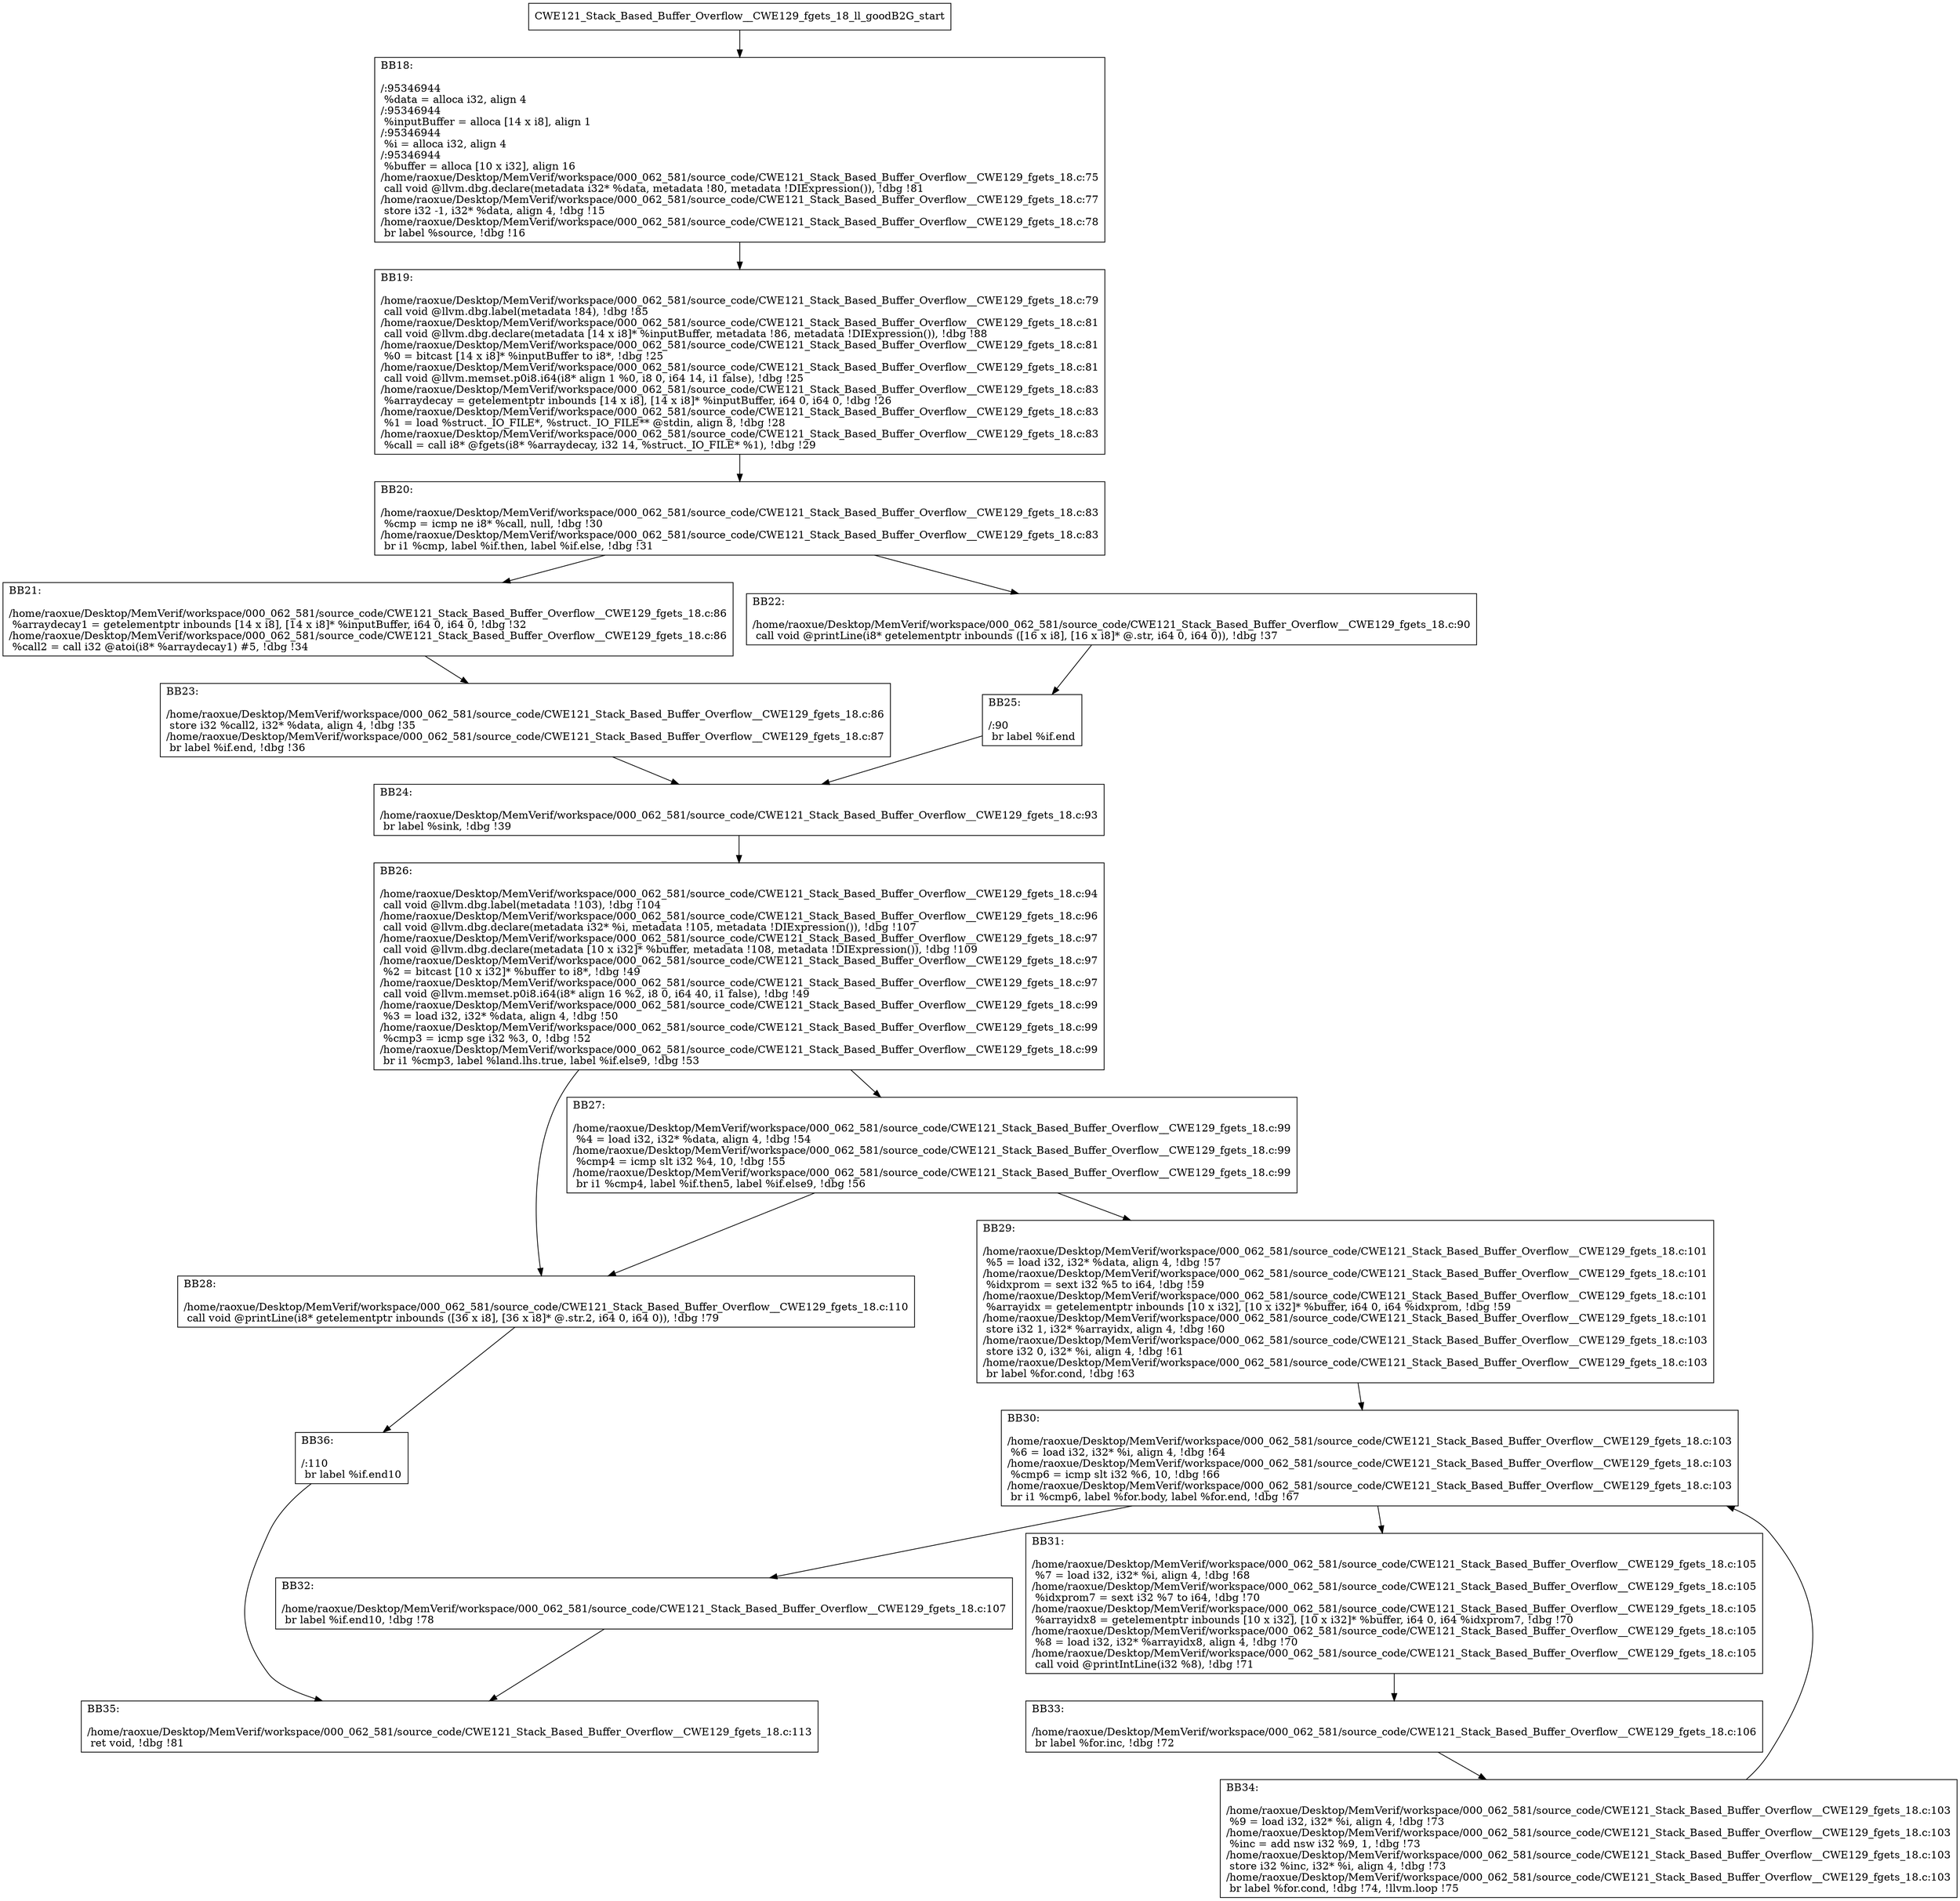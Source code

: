 digraph "CFG for'CWE121_Stack_Based_Buffer_Overflow__CWE129_fgets_18_ll_goodB2G' function" {
	BBCWE121_Stack_Based_Buffer_Overflow__CWE129_fgets_18_ll_goodB2G_start[shape=record,label="{CWE121_Stack_Based_Buffer_Overflow__CWE129_fgets_18_ll_goodB2G_start}"];
	BBCWE121_Stack_Based_Buffer_Overflow__CWE129_fgets_18_ll_goodB2G_start-> CWE121_Stack_Based_Buffer_Overflow__CWE129_fgets_18_ll_goodB2GBB18;
	CWE121_Stack_Based_Buffer_Overflow__CWE129_fgets_18_ll_goodB2GBB18 [shape=record, label="{BB18:\l\l/:95346944\l
  %data = alloca i32, align 4\l
/:95346944\l
  %inputBuffer = alloca [14 x i8], align 1\l
/:95346944\l
  %i = alloca i32, align 4\l
/:95346944\l
  %buffer = alloca [10 x i32], align 16\l
/home/raoxue/Desktop/MemVerif/workspace/000_062_581/source_code/CWE121_Stack_Based_Buffer_Overflow__CWE129_fgets_18.c:75\l
  call void @llvm.dbg.declare(metadata i32* %data, metadata !80, metadata !DIExpression()), !dbg !81\l
/home/raoxue/Desktop/MemVerif/workspace/000_062_581/source_code/CWE121_Stack_Based_Buffer_Overflow__CWE129_fgets_18.c:77\l
  store i32 -1, i32* %data, align 4, !dbg !15\l
/home/raoxue/Desktop/MemVerif/workspace/000_062_581/source_code/CWE121_Stack_Based_Buffer_Overflow__CWE129_fgets_18.c:78\l
  br label %source, !dbg !16\l
}"];
	CWE121_Stack_Based_Buffer_Overflow__CWE129_fgets_18_ll_goodB2GBB18-> CWE121_Stack_Based_Buffer_Overflow__CWE129_fgets_18_ll_goodB2GBB19;
	CWE121_Stack_Based_Buffer_Overflow__CWE129_fgets_18_ll_goodB2GBB19 [shape=record, label="{BB19:\l\l/home/raoxue/Desktop/MemVerif/workspace/000_062_581/source_code/CWE121_Stack_Based_Buffer_Overflow__CWE129_fgets_18.c:79\l
  call void @llvm.dbg.label(metadata !84), !dbg !85\l
/home/raoxue/Desktop/MemVerif/workspace/000_062_581/source_code/CWE121_Stack_Based_Buffer_Overflow__CWE129_fgets_18.c:81\l
  call void @llvm.dbg.declare(metadata [14 x i8]* %inputBuffer, metadata !86, metadata !DIExpression()), !dbg !88\l
/home/raoxue/Desktop/MemVerif/workspace/000_062_581/source_code/CWE121_Stack_Based_Buffer_Overflow__CWE129_fgets_18.c:81\l
  %0 = bitcast [14 x i8]* %inputBuffer to i8*, !dbg !25\l
/home/raoxue/Desktop/MemVerif/workspace/000_062_581/source_code/CWE121_Stack_Based_Buffer_Overflow__CWE129_fgets_18.c:81\l
  call void @llvm.memset.p0i8.i64(i8* align 1 %0, i8 0, i64 14, i1 false), !dbg !25\l
/home/raoxue/Desktop/MemVerif/workspace/000_062_581/source_code/CWE121_Stack_Based_Buffer_Overflow__CWE129_fgets_18.c:83\l
  %arraydecay = getelementptr inbounds [14 x i8], [14 x i8]* %inputBuffer, i64 0, i64 0, !dbg !26\l
/home/raoxue/Desktop/MemVerif/workspace/000_062_581/source_code/CWE121_Stack_Based_Buffer_Overflow__CWE129_fgets_18.c:83\l
  %1 = load %struct._IO_FILE*, %struct._IO_FILE** @stdin, align 8, !dbg !28\l
/home/raoxue/Desktop/MemVerif/workspace/000_062_581/source_code/CWE121_Stack_Based_Buffer_Overflow__CWE129_fgets_18.c:83\l
  %call = call i8* @fgets(i8* %arraydecay, i32 14, %struct._IO_FILE* %1), !dbg !29\l
}"];
	CWE121_Stack_Based_Buffer_Overflow__CWE129_fgets_18_ll_goodB2GBB19-> CWE121_Stack_Based_Buffer_Overflow__CWE129_fgets_18_ll_goodB2GBB20;
	CWE121_Stack_Based_Buffer_Overflow__CWE129_fgets_18_ll_goodB2GBB20 [shape=record, label="{BB20:\l\l/home/raoxue/Desktop/MemVerif/workspace/000_062_581/source_code/CWE121_Stack_Based_Buffer_Overflow__CWE129_fgets_18.c:83\l
  %cmp = icmp ne i8* %call, null, !dbg !30\l
/home/raoxue/Desktop/MemVerif/workspace/000_062_581/source_code/CWE121_Stack_Based_Buffer_Overflow__CWE129_fgets_18.c:83\l
  br i1 %cmp, label %if.then, label %if.else, !dbg !31\l
}"];
	CWE121_Stack_Based_Buffer_Overflow__CWE129_fgets_18_ll_goodB2GBB20-> CWE121_Stack_Based_Buffer_Overflow__CWE129_fgets_18_ll_goodB2GBB21;
	CWE121_Stack_Based_Buffer_Overflow__CWE129_fgets_18_ll_goodB2GBB20-> CWE121_Stack_Based_Buffer_Overflow__CWE129_fgets_18_ll_goodB2GBB22;
	CWE121_Stack_Based_Buffer_Overflow__CWE129_fgets_18_ll_goodB2GBB21 [shape=record, label="{BB21:\l\l/home/raoxue/Desktop/MemVerif/workspace/000_062_581/source_code/CWE121_Stack_Based_Buffer_Overflow__CWE129_fgets_18.c:86\l
  %arraydecay1 = getelementptr inbounds [14 x i8], [14 x i8]* %inputBuffer, i64 0, i64 0, !dbg !32\l
/home/raoxue/Desktop/MemVerif/workspace/000_062_581/source_code/CWE121_Stack_Based_Buffer_Overflow__CWE129_fgets_18.c:86\l
  %call2 = call i32 @atoi(i8* %arraydecay1) #5, !dbg !34\l
}"];
	CWE121_Stack_Based_Buffer_Overflow__CWE129_fgets_18_ll_goodB2GBB21-> CWE121_Stack_Based_Buffer_Overflow__CWE129_fgets_18_ll_goodB2GBB23;
	CWE121_Stack_Based_Buffer_Overflow__CWE129_fgets_18_ll_goodB2GBB23 [shape=record, label="{BB23:\l\l/home/raoxue/Desktop/MemVerif/workspace/000_062_581/source_code/CWE121_Stack_Based_Buffer_Overflow__CWE129_fgets_18.c:86\l
  store i32 %call2, i32* %data, align 4, !dbg !35\l
/home/raoxue/Desktop/MemVerif/workspace/000_062_581/source_code/CWE121_Stack_Based_Buffer_Overflow__CWE129_fgets_18.c:87\l
  br label %if.end, !dbg !36\l
}"];
	CWE121_Stack_Based_Buffer_Overflow__CWE129_fgets_18_ll_goodB2GBB23-> CWE121_Stack_Based_Buffer_Overflow__CWE129_fgets_18_ll_goodB2GBB24;
	CWE121_Stack_Based_Buffer_Overflow__CWE129_fgets_18_ll_goodB2GBB22 [shape=record, label="{BB22:\l\l/home/raoxue/Desktop/MemVerif/workspace/000_062_581/source_code/CWE121_Stack_Based_Buffer_Overflow__CWE129_fgets_18.c:90\l
  call void @printLine(i8* getelementptr inbounds ([16 x i8], [16 x i8]* @.str, i64 0, i64 0)), !dbg !37\l
}"];
	CWE121_Stack_Based_Buffer_Overflow__CWE129_fgets_18_ll_goodB2GBB22-> CWE121_Stack_Based_Buffer_Overflow__CWE129_fgets_18_ll_goodB2GBB25;
	CWE121_Stack_Based_Buffer_Overflow__CWE129_fgets_18_ll_goodB2GBB25 [shape=record, label="{BB25:\l\l/:90\l
  br label %if.end\l
}"];
	CWE121_Stack_Based_Buffer_Overflow__CWE129_fgets_18_ll_goodB2GBB25-> CWE121_Stack_Based_Buffer_Overflow__CWE129_fgets_18_ll_goodB2GBB24;
	CWE121_Stack_Based_Buffer_Overflow__CWE129_fgets_18_ll_goodB2GBB24 [shape=record, label="{BB24:\l\l/home/raoxue/Desktop/MemVerif/workspace/000_062_581/source_code/CWE121_Stack_Based_Buffer_Overflow__CWE129_fgets_18.c:93\l
  br label %sink, !dbg !39\l
}"];
	CWE121_Stack_Based_Buffer_Overflow__CWE129_fgets_18_ll_goodB2GBB24-> CWE121_Stack_Based_Buffer_Overflow__CWE129_fgets_18_ll_goodB2GBB26;
	CWE121_Stack_Based_Buffer_Overflow__CWE129_fgets_18_ll_goodB2GBB26 [shape=record, label="{BB26:\l\l/home/raoxue/Desktop/MemVerif/workspace/000_062_581/source_code/CWE121_Stack_Based_Buffer_Overflow__CWE129_fgets_18.c:94\l
  call void @llvm.dbg.label(metadata !103), !dbg !104\l
/home/raoxue/Desktop/MemVerif/workspace/000_062_581/source_code/CWE121_Stack_Based_Buffer_Overflow__CWE129_fgets_18.c:96\l
  call void @llvm.dbg.declare(metadata i32* %i, metadata !105, metadata !DIExpression()), !dbg !107\l
/home/raoxue/Desktop/MemVerif/workspace/000_062_581/source_code/CWE121_Stack_Based_Buffer_Overflow__CWE129_fgets_18.c:97\l
  call void @llvm.dbg.declare(metadata [10 x i32]* %buffer, metadata !108, metadata !DIExpression()), !dbg !109\l
/home/raoxue/Desktop/MemVerif/workspace/000_062_581/source_code/CWE121_Stack_Based_Buffer_Overflow__CWE129_fgets_18.c:97\l
  %2 = bitcast [10 x i32]* %buffer to i8*, !dbg !49\l
/home/raoxue/Desktop/MemVerif/workspace/000_062_581/source_code/CWE121_Stack_Based_Buffer_Overflow__CWE129_fgets_18.c:97\l
  call void @llvm.memset.p0i8.i64(i8* align 16 %2, i8 0, i64 40, i1 false), !dbg !49\l
/home/raoxue/Desktop/MemVerif/workspace/000_062_581/source_code/CWE121_Stack_Based_Buffer_Overflow__CWE129_fgets_18.c:99\l
  %3 = load i32, i32* %data, align 4, !dbg !50\l
/home/raoxue/Desktop/MemVerif/workspace/000_062_581/source_code/CWE121_Stack_Based_Buffer_Overflow__CWE129_fgets_18.c:99\l
  %cmp3 = icmp sge i32 %3, 0, !dbg !52\l
/home/raoxue/Desktop/MemVerif/workspace/000_062_581/source_code/CWE121_Stack_Based_Buffer_Overflow__CWE129_fgets_18.c:99\l
  br i1 %cmp3, label %land.lhs.true, label %if.else9, !dbg !53\l
}"];
	CWE121_Stack_Based_Buffer_Overflow__CWE129_fgets_18_ll_goodB2GBB26-> CWE121_Stack_Based_Buffer_Overflow__CWE129_fgets_18_ll_goodB2GBB27;
	CWE121_Stack_Based_Buffer_Overflow__CWE129_fgets_18_ll_goodB2GBB26-> CWE121_Stack_Based_Buffer_Overflow__CWE129_fgets_18_ll_goodB2GBB28;
	CWE121_Stack_Based_Buffer_Overflow__CWE129_fgets_18_ll_goodB2GBB27 [shape=record, label="{BB27:\l\l/home/raoxue/Desktop/MemVerif/workspace/000_062_581/source_code/CWE121_Stack_Based_Buffer_Overflow__CWE129_fgets_18.c:99\l
  %4 = load i32, i32* %data, align 4, !dbg !54\l
/home/raoxue/Desktop/MemVerif/workspace/000_062_581/source_code/CWE121_Stack_Based_Buffer_Overflow__CWE129_fgets_18.c:99\l
  %cmp4 = icmp slt i32 %4, 10, !dbg !55\l
/home/raoxue/Desktop/MemVerif/workspace/000_062_581/source_code/CWE121_Stack_Based_Buffer_Overflow__CWE129_fgets_18.c:99\l
  br i1 %cmp4, label %if.then5, label %if.else9, !dbg !56\l
}"];
	CWE121_Stack_Based_Buffer_Overflow__CWE129_fgets_18_ll_goodB2GBB27-> CWE121_Stack_Based_Buffer_Overflow__CWE129_fgets_18_ll_goodB2GBB29;
	CWE121_Stack_Based_Buffer_Overflow__CWE129_fgets_18_ll_goodB2GBB27-> CWE121_Stack_Based_Buffer_Overflow__CWE129_fgets_18_ll_goodB2GBB28;
	CWE121_Stack_Based_Buffer_Overflow__CWE129_fgets_18_ll_goodB2GBB29 [shape=record, label="{BB29:\l\l/home/raoxue/Desktop/MemVerif/workspace/000_062_581/source_code/CWE121_Stack_Based_Buffer_Overflow__CWE129_fgets_18.c:101\l
  %5 = load i32, i32* %data, align 4, !dbg !57\l
/home/raoxue/Desktop/MemVerif/workspace/000_062_581/source_code/CWE121_Stack_Based_Buffer_Overflow__CWE129_fgets_18.c:101\l
  %idxprom = sext i32 %5 to i64, !dbg !59\l
/home/raoxue/Desktop/MemVerif/workspace/000_062_581/source_code/CWE121_Stack_Based_Buffer_Overflow__CWE129_fgets_18.c:101\l
  %arrayidx = getelementptr inbounds [10 x i32], [10 x i32]* %buffer, i64 0, i64 %idxprom, !dbg !59\l
/home/raoxue/Desktop/MemVerif/workspace/000_062_581/source_code/CWE121_Stack_Based_Buffer_Overflow__CWE129_fgets_18.c:101\l
  store i32 1, i32* %arrayidx, align 4, !dbg !60\l
/home/raoxue/Desktop/MemVerif/workspace/000_062_581/source_code/CWE121_Stack_Based_Buffer_Overflow__CWE129_fgets_18.c:103\l
  store i32 0, i32* %i, align 4, !dbg !61\l
/home/raoxue/Desktop/MemVerif/workspace/000_062_581/source_code/CWE121_Stack_Based_Buffer_Overflow__CWE129_fgets_18.c:103\l
  br label %for.cond, !dbg !63\l
}"];
	CWE121_Stack_Based_Buffer_Overflow__CWE129_fgets_18_ll_goodB2GBB29-> CWE121_Stack_Based_Buffer_Overflow__CWE129_fgets_18_ll_goodB2GBB30;
	CWE121_Stack_Based_Buffer_Overflow__CWE129_fgets_18_ll_goodB2GBB30 [shape=record, label="{BB30:\l\l/home/raoxue/Desktop/MemVerif/workspace/000_062_581/source_code/CWE121_Stack_Based_Buffer_Overflow__CWE129_fgets_18.c:103\l
  %6 = load i32, i32* %i, align 4, !dbg !64\l
/home/raoxue/Desktop/MemVerif/workspace/000_062_581/source_code/CWE121_Stack_Based_Buffer_Overflow__CWE129_fgets_18.c:103\l
  %cmp6 = icmp slt i32 %6, 10, !dbg !66\l
/home/raoxue/Desktop/MemVerif/workspace/000_062_581/source_code/CWE121_Stack_Based_Buffer_Overflow__CWE129_fgets_18.c:103\l
  br i1 %cmp6, label %for.body, label %for.end, !dbg !67\l
}"];
	CWE121_Stack_Based_Buffer_Overflow__CWE129_fgets_18_ll_goodB2GBB30-> CWE121_Stack_Based_Buffer_Overflow__CWE129_fgets_18_ll_goodB2GBB31;
	CWE121_Stack_Based_Buffer_Overflow__CWE129_fgets_18_ll_goodB2GBB30-> CWE121_Stack_Based_Buffer_Overflow__CWE129_fgets_18_ll_goodB2GBB32;
	CWE121_Stack_Based_Buffer_Overflow__CWE129_fgets_18_ll_goodB2GBB31 [shape=record, label="{BB31:\l\l/home/raoxue/Desktop/MemVerif/workspace/000_062_581/source_code/CWE121_Stack_Based_Buffer_Overflow__CWE129_fgets_18.c:105\l
  %7 = load i32, i32* %i, align 4, !dbg !68\l
/home/raoxue/Desktop/MemVerif/workspace/000_062_581/source_code/CWE121_Stack_Based_Buffer_Overflow__CWE129_fgets_18.c:105\l
  %idxprom7 = sext i32 %7 to i64, !dbg !70\l
/home/raoxue/Desktop/MemVerif/workspace/000_062_581/source_code/CWE121_Stack_Based_Buffer_Overflow__CWE129_fgets_18.c:105\l
  %arrayidx8 = getelementptr inbounds [10 x i32], [10 x i32]* %buffer, i64 0, i64 %idxprom7, !dbg !70\l
/home/raoxue/Desktop/MemVerif/workspace/000_062_581/source_code/CWE121_Stack_Based_Buffer_Overflow__CWE129_fgets_18.c:105\l
  %8 = load i32, i32* %arrayidx8, align 4, !dbg !70\l
/home/raoxue/Desktop/MemVerif/workspace/000_062_581/source_code/CWE121_Stack_Based_Buffer_Overflow__CWE129_fgets_18.c:105\l
  call void @printIntLine(i32 %8), !dbg !71\l
}"];
	CWE121_Stack_Based_Buffer_Overflow__CWE129_fgets_18_ll_goodB2GBB31-> CWE121_Stack_Based_Buffer_Overflow__CWE129_fgets_18_ll_goodB2GBB33;
	CWE121_Stack_Based_Buffer_Overflow__CWE129_fgets_18_ll_goodB2GBB33 [shape=record, label="{BB33:\l\l/home/raoxue/Desktop/MemVerif/workspace/000_062_581/source_code/CWE121_Stack_Based_Buffer_Overflow__CWE129_fgets_18.c:106\l
  br label %for.inc, !dbg !72\l
}"];
	CWE121_Stack_Based_Buffer_Overflow__CWE129_fgets_18_ll_goodB2GBB33-> CWE121_Stack_Based_Buffer_Overflow__CWE129_fgets_18_ll_goodB2GBB34;
	CWE121_Stack_Based_Buffer_Overflow__CWE129_fgets_18_ll_goodB2GBB34 [shape=record, label="{BB34:\l\l/home/raoxue/Desktop/MemVerif/workspace/000_062_581/source_code/CWE121_Stack_Based_Buffer_Overflow__CWE129_fgets_18.c:103\l
  %9 = load i32, i32* %i, align 4, !dbg !73\l
/home/raoxue/Desktop/MemVerif/workspace/000_062_581/source_code/CWE121_Stack_Based_Buffer_Overflow__CWE129_fgets_18.c:103\l
  %inc = add nsw i32 %9, 1, !dbg !73\l
/home/raoxue/Desktop/MemVerif/workspace/000_062_581/source_code/CWE121_Stack_Based_Buffer_Overflow__CWE129_fgets_18.c:103\l
  store i32 %inc, i32* %i, align 4, !dbg !73\l
/home/raoxue/Desktop/MemVerif/workspace/000_062_581/source_code/CWE121_Stack_Based_Buffer_Overflow__CWE129_fgets_18.c:103\l
  br label %for.cond, !dbg !74, !llvm.loop !75\l
}"];
	CWE121_Stack_Based_Buffer_Overflow__CWE129_fgets_18_ll_goodB2GBB34-> CWE121_Stack_Based_Buffer_Overflow__CWE129_fgets_18_ll_goodB2GBB30;
	CWE121_Stack_Based_Buffer_Overflow__CWE129_fgets_18_ll_goodB2GBB32 [shape=record, label="{BB32:\l\l/home/raoxue/Desktop/MemVerif/workspace/000_062_581/source_code/CWE121_Stack_Based_Buffer_Overflow__CWE129_fgets_18.c:107\l
  br label %if.end10, !dbg !78\l
}"];
	CWE121_Stack_Based_Buffer_Overflow__CWE129_fgets_18_ll_goodB2GBB32-> CWE121_Stack_Based_Buffer_Overflow__CWE129_fgets_18_ll_goodB2GBB35;
	CWE121_Stack_Based_Buffer_Overflow__CWE129_fgets_18_ll_goodB2GBB28 [shape=record, label="{BB28:\l\l/home/raoxue/Desktop/MemVerif/workspace/000_062_581/source_code/CWE121_Stack_Based_Buffer_Overflow__CWE129_fgets_18.c:110\l
  call void @printLine(i8* getelementptr inbounds ([36 x i8], [36 x i8]* @.str.2, i64 0, i64 0)), !dbg !79\l
}"];
	CWE121_Stack_Based_Buffer_Overflow__CWE129_fgets_18_ll_goodB2GBB28-> CWE121_Stack_Based_Buffer_Overflow__CWE129_fgets_18_ll_goodB2GBB36;
	CWE121_Stack_Based_Buffer_Overflow__CWE129_fgets_18_ll_goodB2GBB36 [shape=record, label="{BB36:\l\l/:110\l
  br label %if.end10\l
}"];
	CWE121_Stack_Based_Buffer_Overflow__CWE129_fgets_18_ll_goodB2GBB36-> CWE121_Stack_Based_Buffer_Overflow__CWE129_fgets_18_ll_goodB2GBB35;
	CWE121_Stack_Based_Buffer_Overflow__CWE129_fgets_18_ll_goodB2GBB35 [shape=record, label="{BB35:\l\l/home/raoxue/Desktop/MemVerif/workspace/000_062_581/source_code/CWE121_Stack_Based_Buffer_Overflow__CWE129_fgets_18.c:113\l
  ret void, !dbg !81\l
}"];
}
